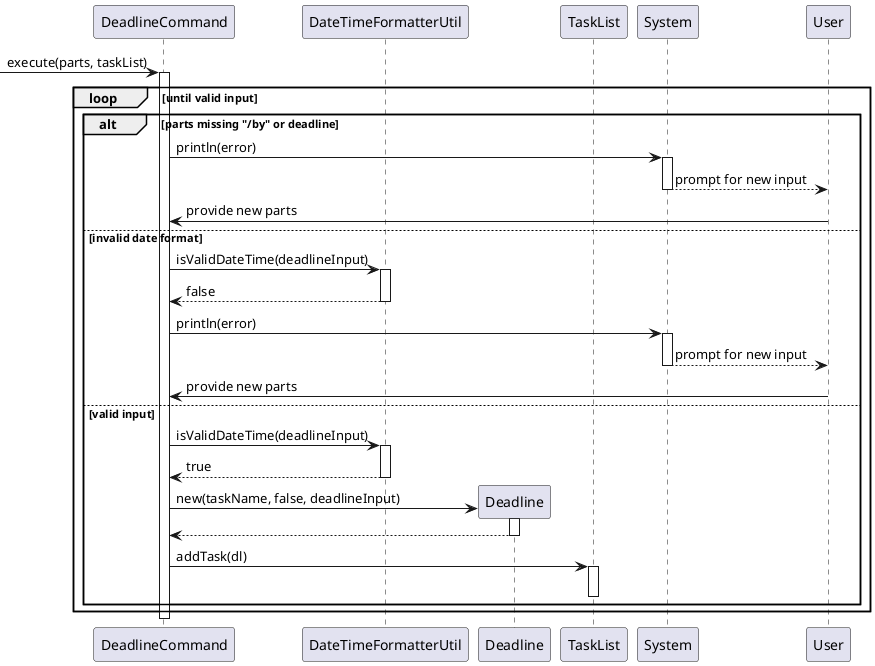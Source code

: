 @startuml
'https://plantuml.com/sequence-diagram

participant "DeadlineCommand" as DeadlineCmd
participant "DateTimeFormatterUtil" as Formatter
participant "Deadline" as Deadline
participant "TaskList" as TaskList
participant "System" as Console

-> DeadlineCmd : execute(parts, taskList)
activate DeadlineCmd

loop until valid input
    alt parts missing "/by" or deadline
        DeadlineCmd -> Console : println(error)
        activate Console
        Console --> User : prompt for new input
        deactivate Console
        User -> DeadlineCmd : provide new parts
    else invalid date format
        DeadlineCmd -> Formatter : isValidDateTime(deadlineInput)
        activate Formatter
        Formatter --> DeadlineCmd : false
        deactivate Formatter

        DeadlineCmd -> Console : println(error)
        activate Console
        Console --> User : prompt for new input
        deactivate Console
        User -> DeadlineCmd : provide new parts
    else valid input
        DeadlineCmd -> Formatter : isValidDateTime(deadlineInput)
        activate Formatter
        Formatter --> DeadlineCmd : true
        deactivate Formatter

        create Deadline
        DeadlineCmd -> Deadline : new(taskName, false, deadlineInput)
        activate Deadline
        Deadline --> DeadlineCmd
        deactivate Deadline

        DeadlineCmd -> TaskList : addTask(dl)
        activate TaskList
        deactivate TaskList
    end
end

deactivate DeadlineCmd
@enduml